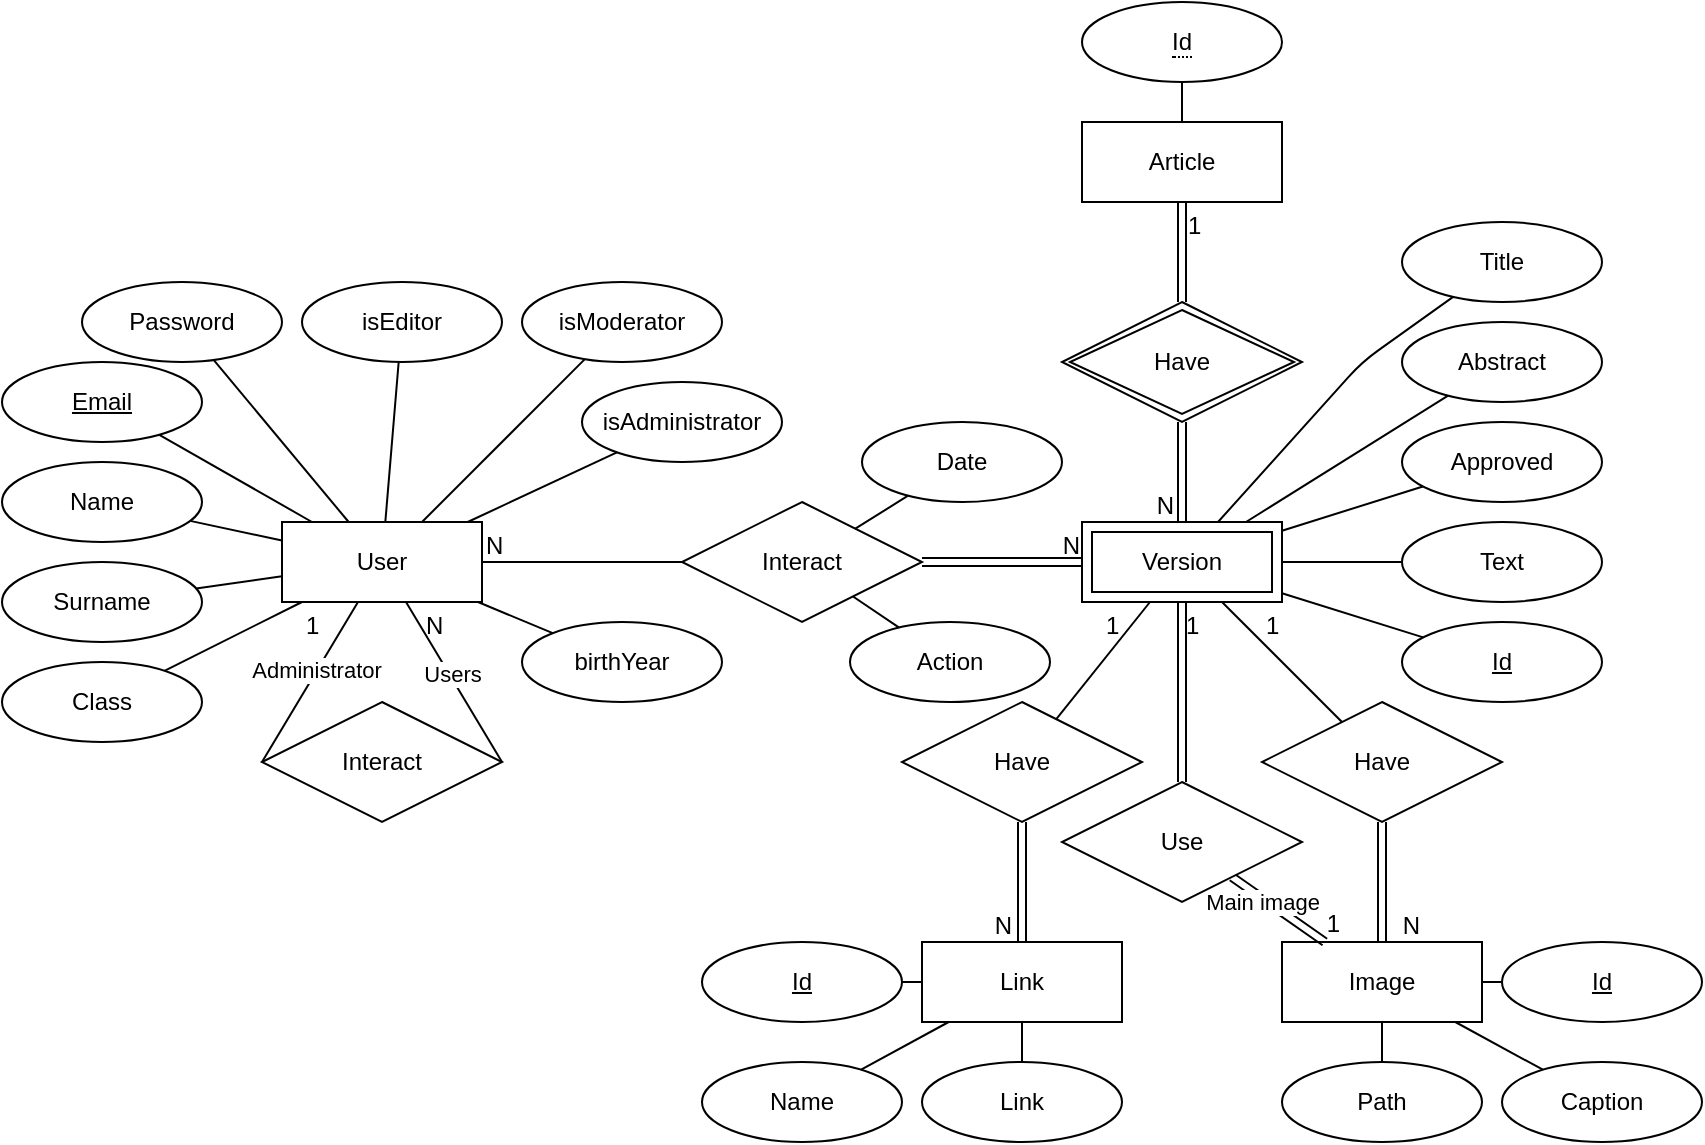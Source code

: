 <mxfile>
    <diagram id="GHTKA-b6unNHT8-kJKTR" name="Pagina-1">
        <mxGraphModel dx="2183" dy="1945" grid="1" gridSize="10" guides="1" tooltips="1" connect="1" arrows="1" fold="1" page="1" pageScale="1" pageWidth="827" pageHeight="1169" math="0" shadow="0">
            <root>
                <mxCell id="0"/>
                <mxCell id="1" parent="0"/>
                <mxCell id="2" value="User" style="whiteSpace=wrap;html=1;align=center;" parent="1" vertex="1">
                    <mxGeometry x="80" y="40" width="100" height="40" as="geometry"/>
                </mxCell>
                <mxCell id="4" value="isEditor" style="ellipse;whiteSpace=wrap;html=1;align=center;" parent="1" vertex="1">
                    <mxGeometry x="90" y="-80" width="100" height="40" as="geometry"/>
                </mxCell>
                <mxCell id="5" value="isModerator" style="ellipse;whiteSpace=wrap;html=1;align=center;" parent="1" vertex="1">
                    <mxGeometry x="200" y="-80" width="100" height="40" as="geometry"/>
                </mxCell>
                <mxCell id="6" value="isAdministrator" style="ellipse;whiteSpace=wrap;html=1;align=center;" parent="1" vertex="1">
                    <mxGeometry x="230" y="-30" width="100" height="40" as="geometry"/>
                </mxCell>
                <mxCell id="7" value="Name" style="ellipse;whiteSpace=wrap;html=1;align=center;" parent="1" vertex="1">
                    <mxGeometry x="-60" y="10" width="100" height="40" as="geometry"/>
                </mxCell>
                <mxCell id="8" value="Surname" style="ellipse;whiteSpace=wrap;html=1;align=center;" parent="1" vertex="1">
                    <mxGeometry x="-60" y="60" width="100" height="40" as="geometry"/>
                </mxCell>
                <mxCell id="9" value="Class" style="ellipse;whiteSpace=wrap;html=1;align=center;" parent="1" vertex="1">
                    <mxGeometry x="-60" y="110" width="100" height="40" as="geometry"/>
                </mxCell>
                <mxCell id="10" value="birthYear" style="ellipse;whiteSpace=wrap;html=1;align=center;" parent="1" vertex="1">
                    <mxGeometry x="200" y="90" width="100" height="40" as="geometry"/>
                </mxCell>
                <mxCell id="11" value="&lt;u&gt;Email&lt;/u&gt;" style="ellipse;whiteSpace=wrap;html=1;align=center;" parent="1" vertex="1">
                    <mxGeometry x="-60" y="-40" width="100" height="40" as="geometry"/>
                </mxCell>
                <mxCell id="12" value="Password" style="ellipse;whiteSpace=wrap;html=1;align=center;" parent="1" vertex="1">
                    <mxGeometry x="-20" y="-80" width="100" height="40" as="geometry"/>
                </mxCell>
                <mxCell id="17" value="" style="endArrow=none;html=1;rounded=0;shape=link;" parent="1" source="13" target="121" edge="1">
                    <mxGeometry relative="1" as="geometry">
                        <mxPoint x="270" y="50" as="sourcePoint"/>
                        <mxPoint x="480" y="60" as="targetPoint"/>
                    </mxGeometry>
                </mxCell>
                <mxCell id="19" value="N" style="resizable=0;html=1;whiteSpace=wrap;align=right;verticalAlign=bottom;" parent="17" connectable="0" vertex="1">
                    <mxGeometry x="1" relative="1" as="geometry"/>
                </mxCell>
                <mxCell id="20" value="" style="endArrow=none;html=1;rounded=0;" parent="1" source="2" target="13" edge="1">
                    <mxGeometry relative="1" as="geometry">
                        <mxPoint x="220" y="60" as="sourcePoint"/>
                        <mxPoint x="480" y="60" as="targetPoint"/>
                    </mxGeometry>
                </mxCell>
                <mxCell id="21" value="N" style="resizable=0;html=1;whiteSpace=wrap;align=left;verticalAlign=bottom;" parent="20" connectable="0" vertex="1">
                    <mxGeometry x="-1" relative="1" as="geometry"/>
                </mxCell>
                <mxCell id="13" value="Interact" style="shape=rhombus;perimeter=rhombusPerimeter;whiteSpace=wrap;html=1;align=center;" parent="1" vertex="1">
                    <mxGeometry x="280" y="30" width="120" height="60" as="geometry"/>
                </mxCell>
                <mxCell id="23" value="Title" style="ellipse;whiteSpace=wrap;html=1;align=center;" parent="1" vertex="1">
                    <mxGeometry x="640" y="-110" width="100" height="40" as="geometry"/>
                </mxCell>
                <mxCell id="24" value="Abstract" style="ellipse;whiteSpace=wrap;html=1;align=center;" parent="1" vertex="1">
                    <mxGeometry x="640" y="-60" width="100" height="40" as="geometry"/>
                </mxCell>
                <mxCell id="26" value="Text" style="ellipse;whiteSpace=wrap;html=1;align=center;" parent="1" vertex="1">
                    <mxGeometry x="640" y="40" width="100" height="40" as="geometry"/>
                </mxCell>
                <mxCell id="27" value="Link" style="whiteSpace=wrap;html=1;align=center;" parent="1" vertex="1">
                    <mxGeometry x="400" y="250" width="100" height="40" as="geometry"/>
                </mxCell>
                <mxCell id="28" value="Image" style="whiteSpace=wrap;html=1;align=center;" parent="1" vertex="1">
                    <mxGeometry x="580" y="250" width="100" height="40" as="geometry"/>
                </mxCell>
                <mxCell id="31" value="&lt;span&gt;Path&lt;/span&gt;" style="ellipse;whiteSpace=wrap;html=1;align=center;fontStyle=0" parent="1" vertex="1">
                    <mxGeometry x="580" y="310" width="100" height="40" as="geometry"/>
                </mxCell>
                <mxCell id="32" value="" style="endArrow=none;html=1;" parent="1" source="43" target="27" edge="1">
                    <mxGeometry width="50" height="50" relative="1" as="geometry">
                        <mxPoint x="450" y="310" as="sourcePoint"/>
                        <mxPoint x="570" y="270" as="targetPoint"/>
                    </mxGeometry>
                </mxCell>
                <mxCell id="33" value="" style="endArrow=none;html=1;" parent="1" source="31" target="28" edge="1">
                    <mxGeometry width="50" height="50" relative="1" as="geometry">
                        <mxPoint x="520" y="320" as="sourcePoint"/>
                        <mxPoint x="570" y="270" as="targetPoint"/>
                    </mxGeometry>
                </mxCell>
                <mxCell id="37" value="Caption" style="ellipse;whiteSpace=wrap;html=1;align=center;" parent="1" vertex="1">
                    <mxGeometry x="690" y="310" width="100" height="40" as="geometry"/>
                </mxCell>
                <mxCell id="38" value="&lt;u&gt;Id&lt;/u&gt;" style="ellipse;whiteSpace=wrap;html=1;align=center;" parent="1" vertex="1">
                    <mxGeometry x="690" y="250" width="100" height="40" as="geometry"/>
                </mxCell>
                <mxCell id="39" value="" style="endArrow=none;html=1;" parent="1" source="28" target="37" edge="1">
                    <mxGeometry width="50" height="50" relative="1" as="geometry">
                        <mxPoint x="520" y="320" as="sourcePoint"/>
                        <mxPoint x="570" y="270" as="targetPoint"/>
                    </mxGeometry>
                </mxCell>
                <mxCell id="40" value="" style="endArrow=none;html=1;" parent="1" source="28" target="38" edge="1">
                    <mxGeometry width="50" height="50" relative="1" as="geometry">
                        <mxPoint x="520" y="320" as="sourcePoint"/>
                        <mxPoint x="570" y="270" as="targetPoint"/>
                    </mxGeometry>
                </mxCell>
                <mxCell id="41" value="&lt;u&gt;Id&lt;/u&gt;" style="ellipse;whiteSpace=wrap;html=1;align=center;" parent="1" vertex="1">
                    <mxGeometry x="290" y="250" width="100" height="40" as="geometry"/>
                </mxCell>
                <mxCell id="42" value="Name" style="ellipse;whiteSpace=wrap;html=1;align=center;" parent="1" vertex="1">
                    <mxGeometry x="290" y="310" width="100" height="40" as="geometry"/>
                </mxCell>
                <mxCell id="43" value="&lt;span&gt;Link&lt;/span&gt;" style="ellipse;whiteSpace=wrap;html=1;align=center;fontStyle=0" parent="1" vertex="1">
                    <mxGeometry x="400" y="310" width="100" height="40" as="geometry"/>
                </mxCell>
                <mxCell id="44" value="" style="endArrow=none;html=1;" parent="1" source="41" target="27" edge="1">
                    <mxGeometry width="50" height="50" relative="1" as="geometry">
                        <mxPoint x="460" y="320" as="sourcePoint"/>
                        <mxPoint x="460" y="300" as="targetPoint"/>
                    </mxGeometry>
                </mxCell>
                <mxCell id="45" value="" style="endArrow=none;html=1;" parent="1" source="27" target="42" edge="1">
                    <mxGeometry width="50" height="50" relative="1" as="geometry">
                        <mxPoint x="470" y="330" as="sourcePoint"/>
                        <mxPoint x="470" y="310" as="targetPoint"/>
                    </mxGeometry>
                </mxCell>
                <mxCell id="51" value="" style="endArrow=none;html=1;rounded=0;shape=link;" parent="1" source="46" target="27" edge="1">
                    <mxGeometry relative="1" as="geometry">
                        <mxPoint x="450" y="180" as="sourcePoint"/>
                        <mxPoint x="610" y="180" as="targetPoint"/>
                    </mxGeometry>
                </mxCell>
                <mxCell id="53" value="N" style="resizable=0;html=1;whiteSpace=wrap;align=right;verticalAlign=bottom;" parent="51" connectable="0" vertex="1">
                    <mxGeometry x="1" relative="1" as="geometry">
                        <mxPoint x="-4" as="offset"/>
                    </mxGeometry>
                </mxCell>
                <mxCell id="54" value="" style="endArrow=none;html=1;rounded=0;" parent="1" source="121" target="46" edge="1">
                    <mxGeometry relative="1" as="geometry">
                        <mxPoint x="514" y="80" as="sourcePoint"/>
                        <mxPoint x="458" y="250" as="targetPoint"/>
                    </mxGeometry>
                </mxCell>
                <mxCell id="55" value="1" style="resizable=0;html=1;whiteSpace=wrap;align=left;verticalAlign=bottom;" parent="54" connectable="0" vertex="1">
                    <mxGeometry x="-1" relative="1" as="geometry">
                        <mxPoint x="-24" y="20" as="offset"/>
                    </mxGeometry>
                </mxCell>
                <mxCell id="46" value="Have" style="shape=rhombus;perimeter=rhombusPerimeter;whiteSpace=wrap;html=1;align=center;" parent="1" vertex="1">
                    <mxGeometry x="390" y="130" width="120" height="60" as="geometry"/>
                </mxCell>
                <mxCell id="57" value="" style="endArrow=none;html=1;rounded=0;shape=link;" parent="1" source="47" target="28" edge="1">
                    <mxGeometry relative="1" as="geometry">
                        <mxPoint x="450" y="180" as="sourcePoint"/>
                        <mxPoint x="610" y="180" as="targetPoint"/>
                    </mxGeometry>
                </mxCell>
                <mxCell id="59" value="N" style="resizable=0;html=1;whiteSpace=wrap;align=right;verticalAlign=bottom;" parent="57" connectable="0" vertex="1">
                    <mxGeometry x="1" relative="1" as="geometry">
                        <mxPoint x="20" as="offset"/>
                    </mxGeometry>
                </mxCell>
                <mxCell id="60" value="" style="endArrow=none;html=1;rounded=0;" parent="1" source="121" target="47" edge="1">
                    <mxGeometry relative="1" as="geometry">
                        <mxPoint x="550" y="80" as="sourcePoint"/>
                        <mxPoint x="620" y="250" as="targetPoint"/>
                    </mxGeometry>
                </mxCell>
                <mxCell id="61" value="1" style="resizable=0;html=1;whiteSpace=wrap;align=left;verticalAlign=bottom;" parent="60" connectable="0" vertex="1">
                    <mxGeometry x="-1" relative="1" as="geometry">
                        <mxPoint x="20" y="20" as="offset"/>
                    </mxGeometry>
                </mxCell>
                <mxCell id="47" value="Have" style="shape=rhombus;perimeter=rhombusPerimeter;whiteSpace=wrap;html=1;align=center;" parent="1" vertex="1">
                    <mxGeometry x="570" y="130" width="120" height="60" as="geometry"/>
                </mxCell>
                <mxCell id="63" value="" style="endArrow=none;html=1;" parent="1" source="121" target="23" edge="1">
                    <mxGeometry width="50" height="50" relative="1" as="geometry">
                        <mxPoint x="548" y="40" as="sourcePoint"/>
                        <mxPoint x="530" y="-20" as="targetPoint"/>
                        <Array as="points">
                            <mxPoint x="620" y="-40"/>
                        </Array>
                    </mxGeometry>
                </mxCell>
                <mxCell id="64" value="" style="endArrow=none;html=1;" parent="1" source="121" target="24" edge="1">
                    <mxGeometry width="50" height="50" relative="1" as="geometry">
                        <mxPoint x="562" y="40" as="sourcePoint"/>
                        <mxPoint x="530" y="-30" as="targetPoint"/>
                    </mxGeometry>
                </mxCell>
                <mxCell id="65" value="" style="endArrow=none;html=1;" parent="1" source="121" target="26" edge="1">
                    <mxGeometry width="50" height="50" relative="1" as="geometry">
                        <mxPoint x="580" y="60" as="sourcePoint"/>
                        <mxPoint x="530" y="-30" as="targetPoint"/>
                    </mxGeometry>
                </mxCell>
                <mxCell id="66" value="Id" style="ellipse;whiteSpace=wrap;html=1;align=center;fontStyle=4" parent="1" vertex="1">
                    <mxGeometry x="640" y="90" width="100" height="40" as="geometry"/>
                </mxCell>
                <mxCell id="67" value="" style="endArrow=none;html=1;" parent="1" source="121" target="66" edge="1">
                    <mxGeometry width="50" height="50" relative="1" as="geometry">
                        <mxPoint x="580" y="75.625" as="sourcePoint"/>
                        <mxPoint x="610" y="30" as="targetPoint"/>
                    </mxGeometry>
                </mxCell>
                <mxCell id="69" value="" style="endArrow=none;html=1;" parent="1" source="2" target="4" edge="1">
                    <mxGeometry width="50" height="50" relative="1" as="geometry">
                        <mxPoint x="150" y="60" as="sourcePoint"/>
                        <mxPoint x="200" y="10" as="targetPoint"/>
                    </mxGeometry>
                </mxCell>
                <mxCell id="70" value="" style="endArrow=none;html=1;" parent="1" source="2" target="5" edge="1">
                    <mxGeometry width="50" height="50" relative="1" as="geometry">
                        <mxPoint x="150" y="60" as="sourcePoint"/>
                        <mxPoint x="200" y="10" as="targetPoint"/>
                    </mxGeometry>
                </mxCell>
                <mxCell id="71" value="" style="endArrow=none;html=1;" parent="1" source="2" target="12" edge="1">
                    <mxGeometry width="50" height="50" relative="1" as="geometry">
                        <mxPoint x="150" y="60" as="sourcePoint"/>
                        <mxPoint x="200" y="10" as="targetPoint"/>
                    </mxGeometry>
                </mxCell>
                <mxCell id="72" value="" style="endArrow=none;html=1;" parent="1" source="2" target="11" edge="1">
                    <mxGeometry width="50" height="50" relative="1" as="geometry">
                        <mxPoint x="150" y="60" as="sourcePoint"/>
                        <mxPoint x="200" y="10" as="targetPoint"/>
                    </mxGeometry>
                </mxCell>
                <mxCell id="73" value="" style="endArrow=none;html=1;" parent="1" source="2" target="7" edge="1">
                    <mxGeometry width="50" height="50" relative="1" as="geometry">
                        <mxPoint x="150" y="60" as="sourcePoint"/>
                        <mxPoint x="200" y="10" as="targetPoint"/>
                    </mxGeometry>
                </mxCell>
                <mxCell id="74" value="" style="endArrow=none;html=1;" parent="1" source="2" target="8" edge="1">
                    <mxGeometry width="50" height="50" relative="1" as="geometry">
                        <mxPoint x="150" y="60" as="sourcePoint"/>
                        <mxPoint x="200" y="10" as="targetPoint"/>
                    </mxGeometry>
                </mxCell>
                <mxCell id="75" value="" style="endArrow=none;html=1;" parent="1" source="2" target="9" edge="1">
                    <mxGeometry width="50" height="50" relative="1" as="geometry">
                        <mxPoint x="150" y="60" as="sourcePoint"/>
                        <mxPoint x="200" y="10" as="targetPoint"/>
                    </mxGeometry>
                </mxCell>
                <mxCell id="76" value="" style="endArrow=none;html=1;" parent="1" source="2" target="10" edge="1">
                    <mxGeometry width="50" height="50" relative="1" as="geometry">
                        <mxPoint x="150" y="60" as="sourcePoint"/>
                        <mxPoint x="200" y="10" as="targetPoint"/>
                    </mxGeometry>
                </mxCell>
                <mxCell id="77" value="" style="endArrow=none;html=1;" parent="1" source="2" target="6" edge="1">
                    <mxGeometry width="50" height="50" relative="1" as="geometry">
                        <mxPoint x="150" y="60" as="sourcePoint"/>
                        <mxPoint x="200" y="10" as="targetPoint"/>
                    </mxGeometry>
                </mxCell>
                <mxCell id="78" value="Approved" style="ellipse;whiteSpace=wrap;html=1;align=center;" parent="1" vertex="1">
                    <mxGeometry x="640" y="-10" width="100" height="40" as="geometry"/>
                </mxCell>
                <mxCell id="79" value="" style="endArrow=none;html=1;" parent="1" source="78" target="121" edge="1">
                    <mxGeometry width="50" height="50" relative="1" as="geometry">
                        <mxPoint x="450" y="80" as="sourcePoint"/>
                        <mxPoint x="580" y="44.375" as="targetPoint"/>
                    </mxGeometry>
                </mxCell>
                <mxCell id="80" value="Interact" style="shape=rhombus;perimeter=rhombusPerimeter;whiteSpace=wrap;html=1;align=center;" parent="1" vertex="1">
                    <mxGeometry x="70" y="130" width="120" height="60" as="geometry"/>
                </mxCell>
                <mxCell id="81" value="" style="endArrow=none;html=1;rounded=0;entryX=0;entryY=0.5;entryDx=0;entryDy=0;" parent="1" source="2" target="80" edge="1">
                    <mxGeometry relative="1" as="geometry">
                        <mxPoint x="100" y="140" as="sourcePoint"/>
                        <mxPoint x="260" y="140" as="targetPoint"/>
                    </mxGeometry>
                </mxCell>
                <mxCell id="82" value="1" style="resizable=0;html=1;whiteSpace=wrap;align=left;verticalAlign=bottom;" parent="81" connectable="0" vertex="1">
                    <mxGeometry x="-1" relative="1" as="geometry">
                        <mxPoint x="-28" y="20" as="offset"/>
                    </mxGeometry>
                </mxCell>
                <mxCell id="90" value="Administrator" style="edgeLabel;html=1;align=center;verticalAlign=middle;resizable=0;points=[];" parent="81" vertex="1" connectable="0">
                    <mxGeometry x="-0.139" y="-1" relative="1" as="geometry">
                        <mxPoint as="offset"/>
                    </mxGeometry>
                </mxCell>
                <mxCell id="87" value="" style="endArrow=none;html=1;rounded=0;entryX=1;entryY=0.5;entryDx=0;entryDy=0;" parent="1" source="2" target="80" edge="1">
                    <mxGeometry relative="1" as="geometry">
                        <mxPoint x="128" y="90" as="sourcePoint"/>
                        <mxPoint x="80" y="170" as="targetPoint"/>
                    </mxGeometry>
                </mxCell>
                <mxCell id="88" value="N" style="resizable=0;html=1;whiteSpace=wrap;align=left;verticalAlign=bottom;" parent="87" connectable="0" vertex="1">
                    <mxGeometry x="-1" relative="1" as="geometry">
                        <mxPoint x="8" y="20" as="offset"/>
                    </mxGeometry>
                </mxCell>
                <mxCell id="91" value="Users" style="edgeLabel;html=1;align=center;verticalAlign=middle;resizable=0;points=[];" parent="87" vertex="1" connectable="0">
                    <mxGeometry x="-0.092" y="1" relative="1" as="geometry">
                        <mxPoint as="offset"/>
                    </mxGeometry>
                </mxCell>
                <mxCell id="93" value="" style="endArrow=none;html=1;rounded=0;shape=link;" parent="1" source="92" target="28" edge="1">
                    <mxGeometry relative="1" as="geometry">
                        <mxPoint x="460" y="170" as="sourcePoint"/>
                        <mxPoint x="620" y="170" as="targetPoint"/>
                    </mxGeometry>
                </mxCell>
                <mxCell id="95" value="1" style="resizable=0;html=1;whiteSpace=wrap;align=right;verticalAlign=bottom;" parent="93" connectable="0" vertex="1">
                    <mxGeometry x="1" relative="1" as="geometry">
                        <mxPoint x="9" as="offset"/>
                    </mxGeometry>
                </mxCell>
                <mxCell id="100" value="Main image" style="edgeLabel;html=1;align=center;verticalAlign=middle;resizable=0;points=[];" parent="93" vertex="1" connectable="0">
                    <mxGeometry x="-0.415" relative="1" as="geometry">
                        <mxPoint x="1" y="3" as="offset"/>
                    </mxGeometry>
                </mxCell>
                <mxCell id="96" value="" style="endArrow=none;html=1;rounded=0;shape=link;" parent="1" source="121" target="92" edge="1">
                    <mxGeometry relative="1" as="geometry">
                        <mxPoint x="530" y="80" as="sourcePoint"/>
                        <mxPoint x="620" y="250" as="targetPoint"/>
                    </mxGeometry>
                </mxCell>
                <mxCell id="97" value="1" style="resizable=0;html=1;whiteSpace=wrap;align=left;verticalAlign=bottom;" parent="96" connectable="0" vertex="1">
                    <mxGeometry x="-1" relative="1" as="geometry">
                        <mxPoint y="20" as="offset"/>
                    </mxGeometry>
                </mxCell>
                <mxCell id="92" value="Use" style="shape=rhombus;perimeter=rhombusPerimeter;whiteSpace=wrap;html=1;align=center;" parent="1" vertex="1">
                    <mxGeometry x="470" y="170" width="120" height="60" as="geometry"/>
                </mxCell>
                <mxCell id="105" value="" style="endArrow=none;html=1;rounded=0;shape=link;" parent="1" source="122" target="121" edge="1">
                    <mxGeometry relative="1" as="geometry">
                        <mxPoint x="530" y="-10" as="sourcePoint"/>
                        <mxPoint x="530" y="40" as="targetPoint"/>
                    </mxGeometry>
                </mxCell>
                <mxCell id="107" value="N" style="resizable=0;html=1;whiteSpace=wrap;align=right;verticalAlign=bottom;" parent="105" connectable="0" vertex="1">
                    <mxGeometry x="1" relative="1" as="geometry">
                        <mxPoint x="-3" as="offset"/>
                    </mxGeometry>
                </mxCell>
                <mxCell id="108" value="" style="endArrow=none;html=1;rounded=0;shape=link;" parent="1" source="123" target="122" edge="1">
                    <mxGeometry relative="1" as="geometry">
                        <mxPoint x="530" y="-120" as="sourcePoint"/>
                        <mxPoint x="530" y="-70" as="targetPoint"/>
                    </mxGeometry>
                </mxCell>
                <mxCell id="109" value="1" style="resizable=0;html=1;whiteSpace=wrap;align=left;verticalAlign=bottom;" parent="108" connectable="0" vertex="1">
                    <mxGeometry x="-1" relative="1" as="geometry">
                        <mxPoint x="1" y="20" as="offset"/>
                    </mxGeometry>
                </mxCell>
                <mxCell id="113" value="&lt;span style=&quot;border-bottom: 1px dotted&quot;&gt;Id&lt;/span&gt;" style="ellipse;whiteSpace=wrap;html=1;align=center;" parent="1" vertex="1">
                    <mxGeometry x="480" y="-220" width="100" height="40" as="geometry"/>
                </mxCell>
                <mxCell id="114" value="" style="endArrow=none;html=1;rounded=0;" parent="1" source="113" target="123" edge="1">
                    <mxGeometry relative="1" as="geometry">
                        <mxPoint x="450" y="-90" as="sourcePoint"/>
                        <mxPoint x="530" y="-160" as="targetPoint"/>
                    </mxGeometry>
                </mxCell>
                <mxCell id="115" value="Action" style="ellipse;whiteSpace=wrap;html=1;align=center;" vertex="1" parent="1">
                    <mxGeometry x="364" y="90" width="100" height="40" as="geometry"/>
                </mxCell>
                <mxCell id="116" value="Date" style="ellipse;whiteSpace=wrap;html=1;align=center;" vertex="1" parent="1">
                    <mxGeometry x="370" y="-10" width="100" height="40" as="geometry"/>
                </mxCell>
                <mxCell id="119" value="" style="endArrow=none;html=1;rounded=0;" edge="1" parent="1" source="13" target="116">
                    <mxGeometry relative="1" as="geometry">
                        <mxPoint x="200" y="40" as="sourcePoint"/>
                        <mxPoint x="360" y="40" as="targetPoint"/>
                    </mxGeometry>
                </mxCell>
                <mxCell id="120" value="" style="endArrow=none;html=1;rounded=0;" edge="1" parent="1" source="115" target="13">
                    <mxGeometry relative="1" as="geometry">
                        <mxPoint x="200" y="40" as="sourcePoint"/>
                        <mxPoint x="360" y="40" as="targetPoint"/>
                    </mxGeometry>
                </mxCell>
                <mxCell id="121" value="Version" style="shape=ext;margin=3;double=1;whiteSpace=wrap;html=1;align=center;" vertex="1" parent="1">
                    <mxGeometry x="480" y="40" width="100" height="40" as="geometry"/>
                </mxCell>
                <mxCell id="122" value="Have" style="shape=rhombus;double=1;perimeter=rhombusPerimeter;whiteSpace=wrap;html=1;align=center;" vertex="1" parent="1">
                    <mxGeometry x="470" y="-70" width="120" height="60" as="geometry"/>
                </mxCell>
                <mxCell id="123" value="Article" style="whiteSpace=wrap;html=1;align=center;" vertex="1" parent="1">
                    <mxGeometry x="480" y="-160" width="100" height="40" as="geometry"/>
                </mxCell>
            </root>
        </mxGraphModel>
    </diagram>
</mxfile>